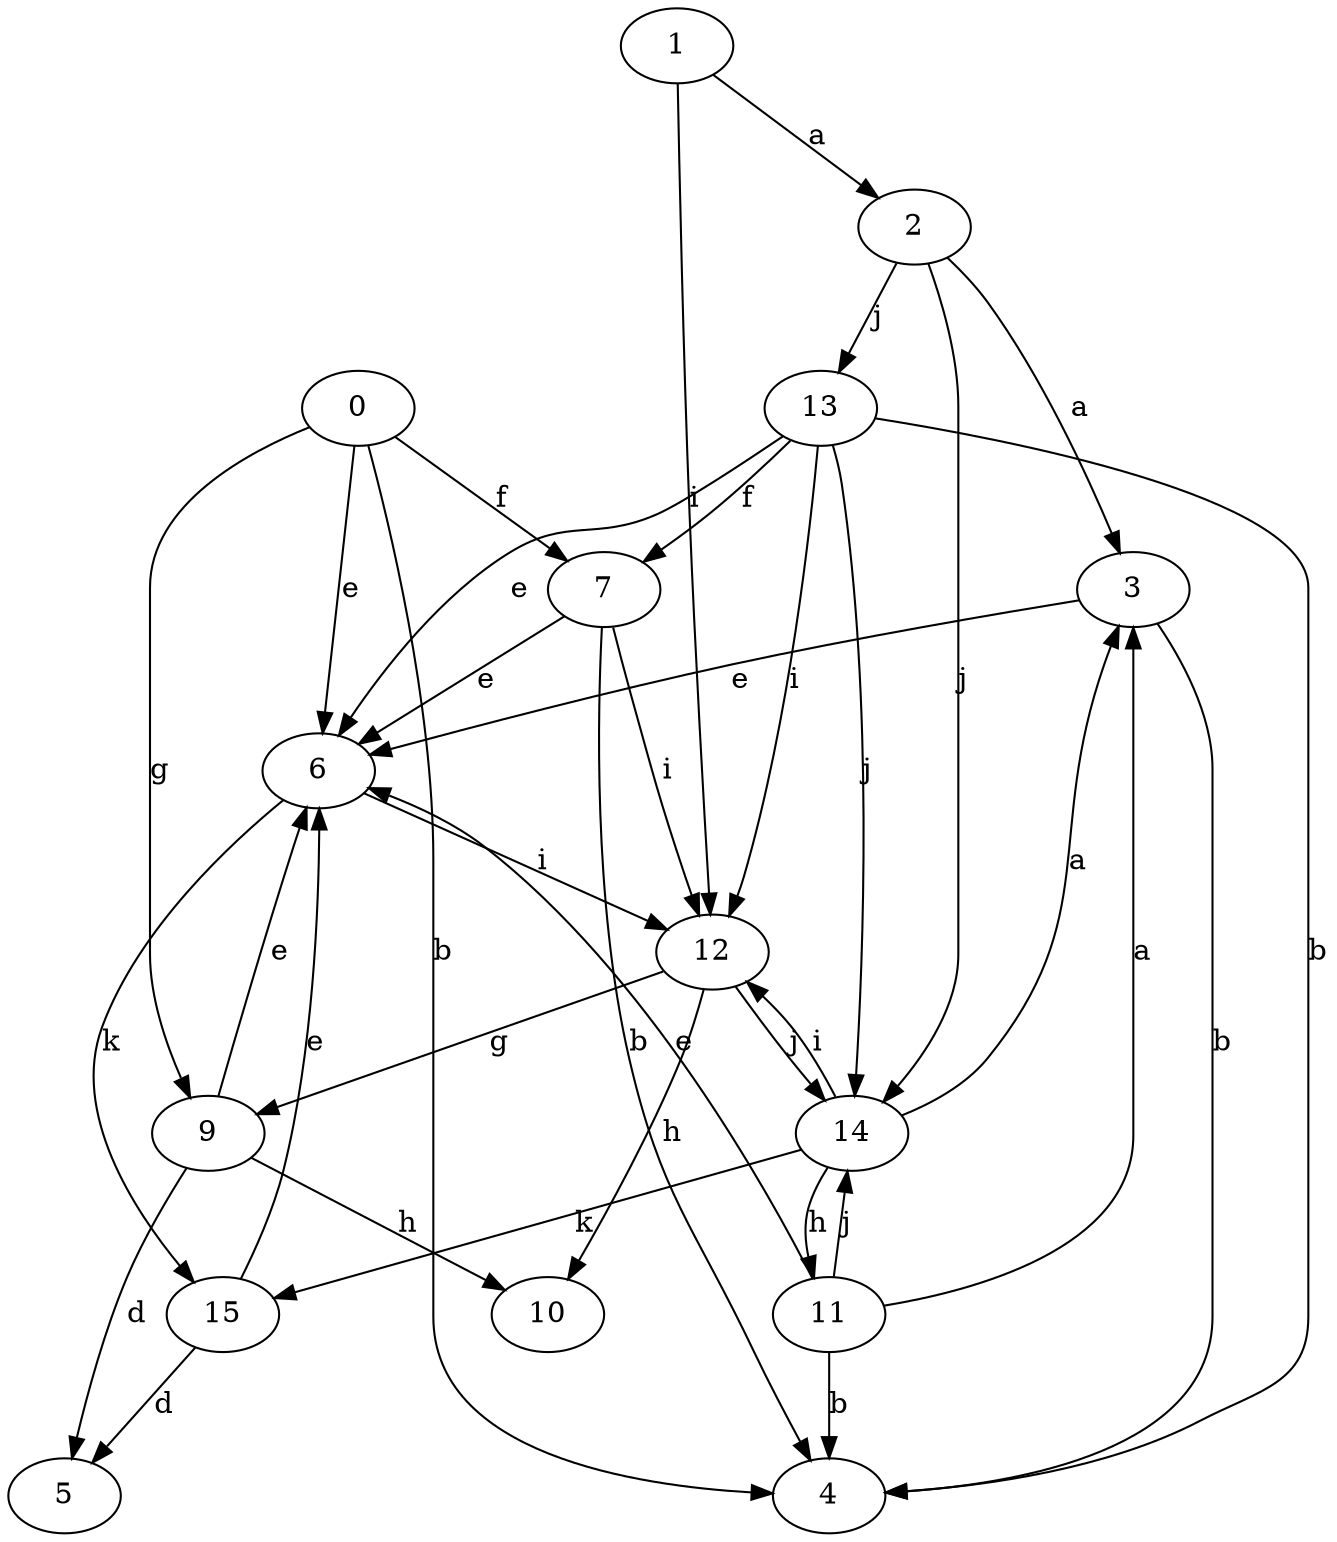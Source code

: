 strict digraph  {
1;
2;
3;
4;
5;
6;
7;
0;
9;
10;
11;
12;
13;
14;
15;
1 -> 2  [label=a];
1 -> 12  [label=i];
2 -> 3  [label=a];
2 -> 13  [label=j];
2 -> 14  [label=j];
3 -> 4  [label=b];
3 -> 6  [label=e];
6 -> 12  [label=i];
6 -> 15  [label=k];
7 -> 4  [label=b];
7 -> 6  [label=e];
7 -> 12  [label=i];
0 -> 4  [label=b];
0 -> 6  [label=e];
0 -> 7  [label=f];
0 -> 9  [label=g];
9 -> 5  [label=d];
9 -> 6  [label=e];
9 -> 10  [label=h];
11 -> 3  [label=a];
11 -> 4  [label=b];
11 -> 6  [label=e];
11 -> 14  [label=j];
12 -> 9  [label=g];
12 -> 10  [label=h];
12 -> 14  [label=j];
13 -> 4  [label=b];
13 -> 6  [label=e];
13 -> 7  [label=f];
13 -> 12  [label=i];
13 -> 14  [label=j];
14 -> 3  [label=a];
14 -> 11  [label=h];
14 -> 12  [label=i];
14 -> 15  [label=k];
15 -> 5  [label=d];
15 -> 6  [label=e];
}
